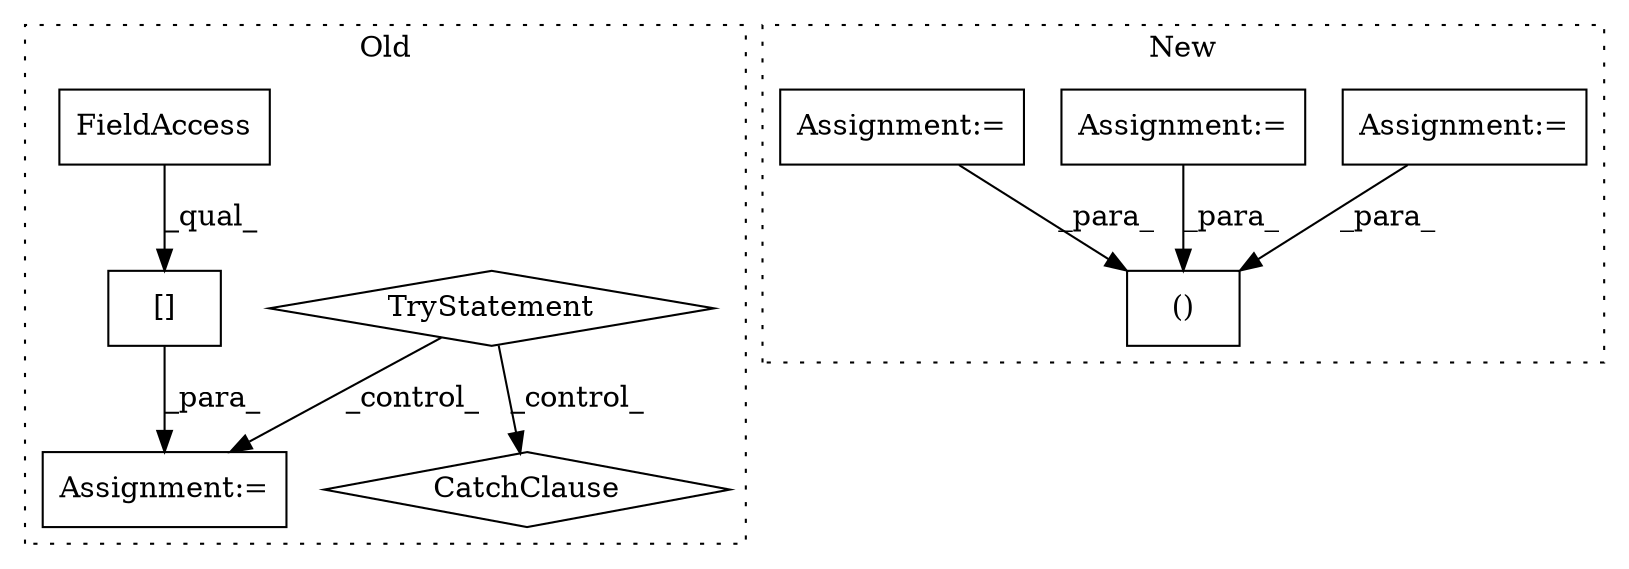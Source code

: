 digraph G {
subgraph cluster0 {
1 [label="CatchClause" a="12" s="9091,9122" l="11,2" shape="diamond"];
3 [label="TryStatement" a="54" s="9043" l="4" shape="diamond"];
4 [label="Assignment:=" a="7" s="9063" l="1" shape="box"];
7 [label="[]" a="2" s="9064,9081" l="14,1" shape="box"];
8 [label="FieldAccess" a="22" s="9064" l="13" shape="box"];
label = "Old";
style="dotted";
}
subgraph cluster1 {
2 [label="()" a="106" s="9976" l="67" shape="box"];
5 [label="Assignment:=" a="7" s="9887" l="4" shape="box"];
6 [label="Assignment:=" a="7" s="9922" l="1" shape="box"];
9 [label="Assignment:=" a="7" s="9964" l="1" shape="box"];
label = "New";
style="dotted";
}
3 -> 4 [label="_control_"];
3 -> 1 [label="_control_"];
5 -> 2 [label="_para_"];
6 -> 2 [label="_para_"];
7 -> 4 [label="_para_"];
8 -> 7 [label="_qual_"];
9 -> 2 [label="_para_"];
}